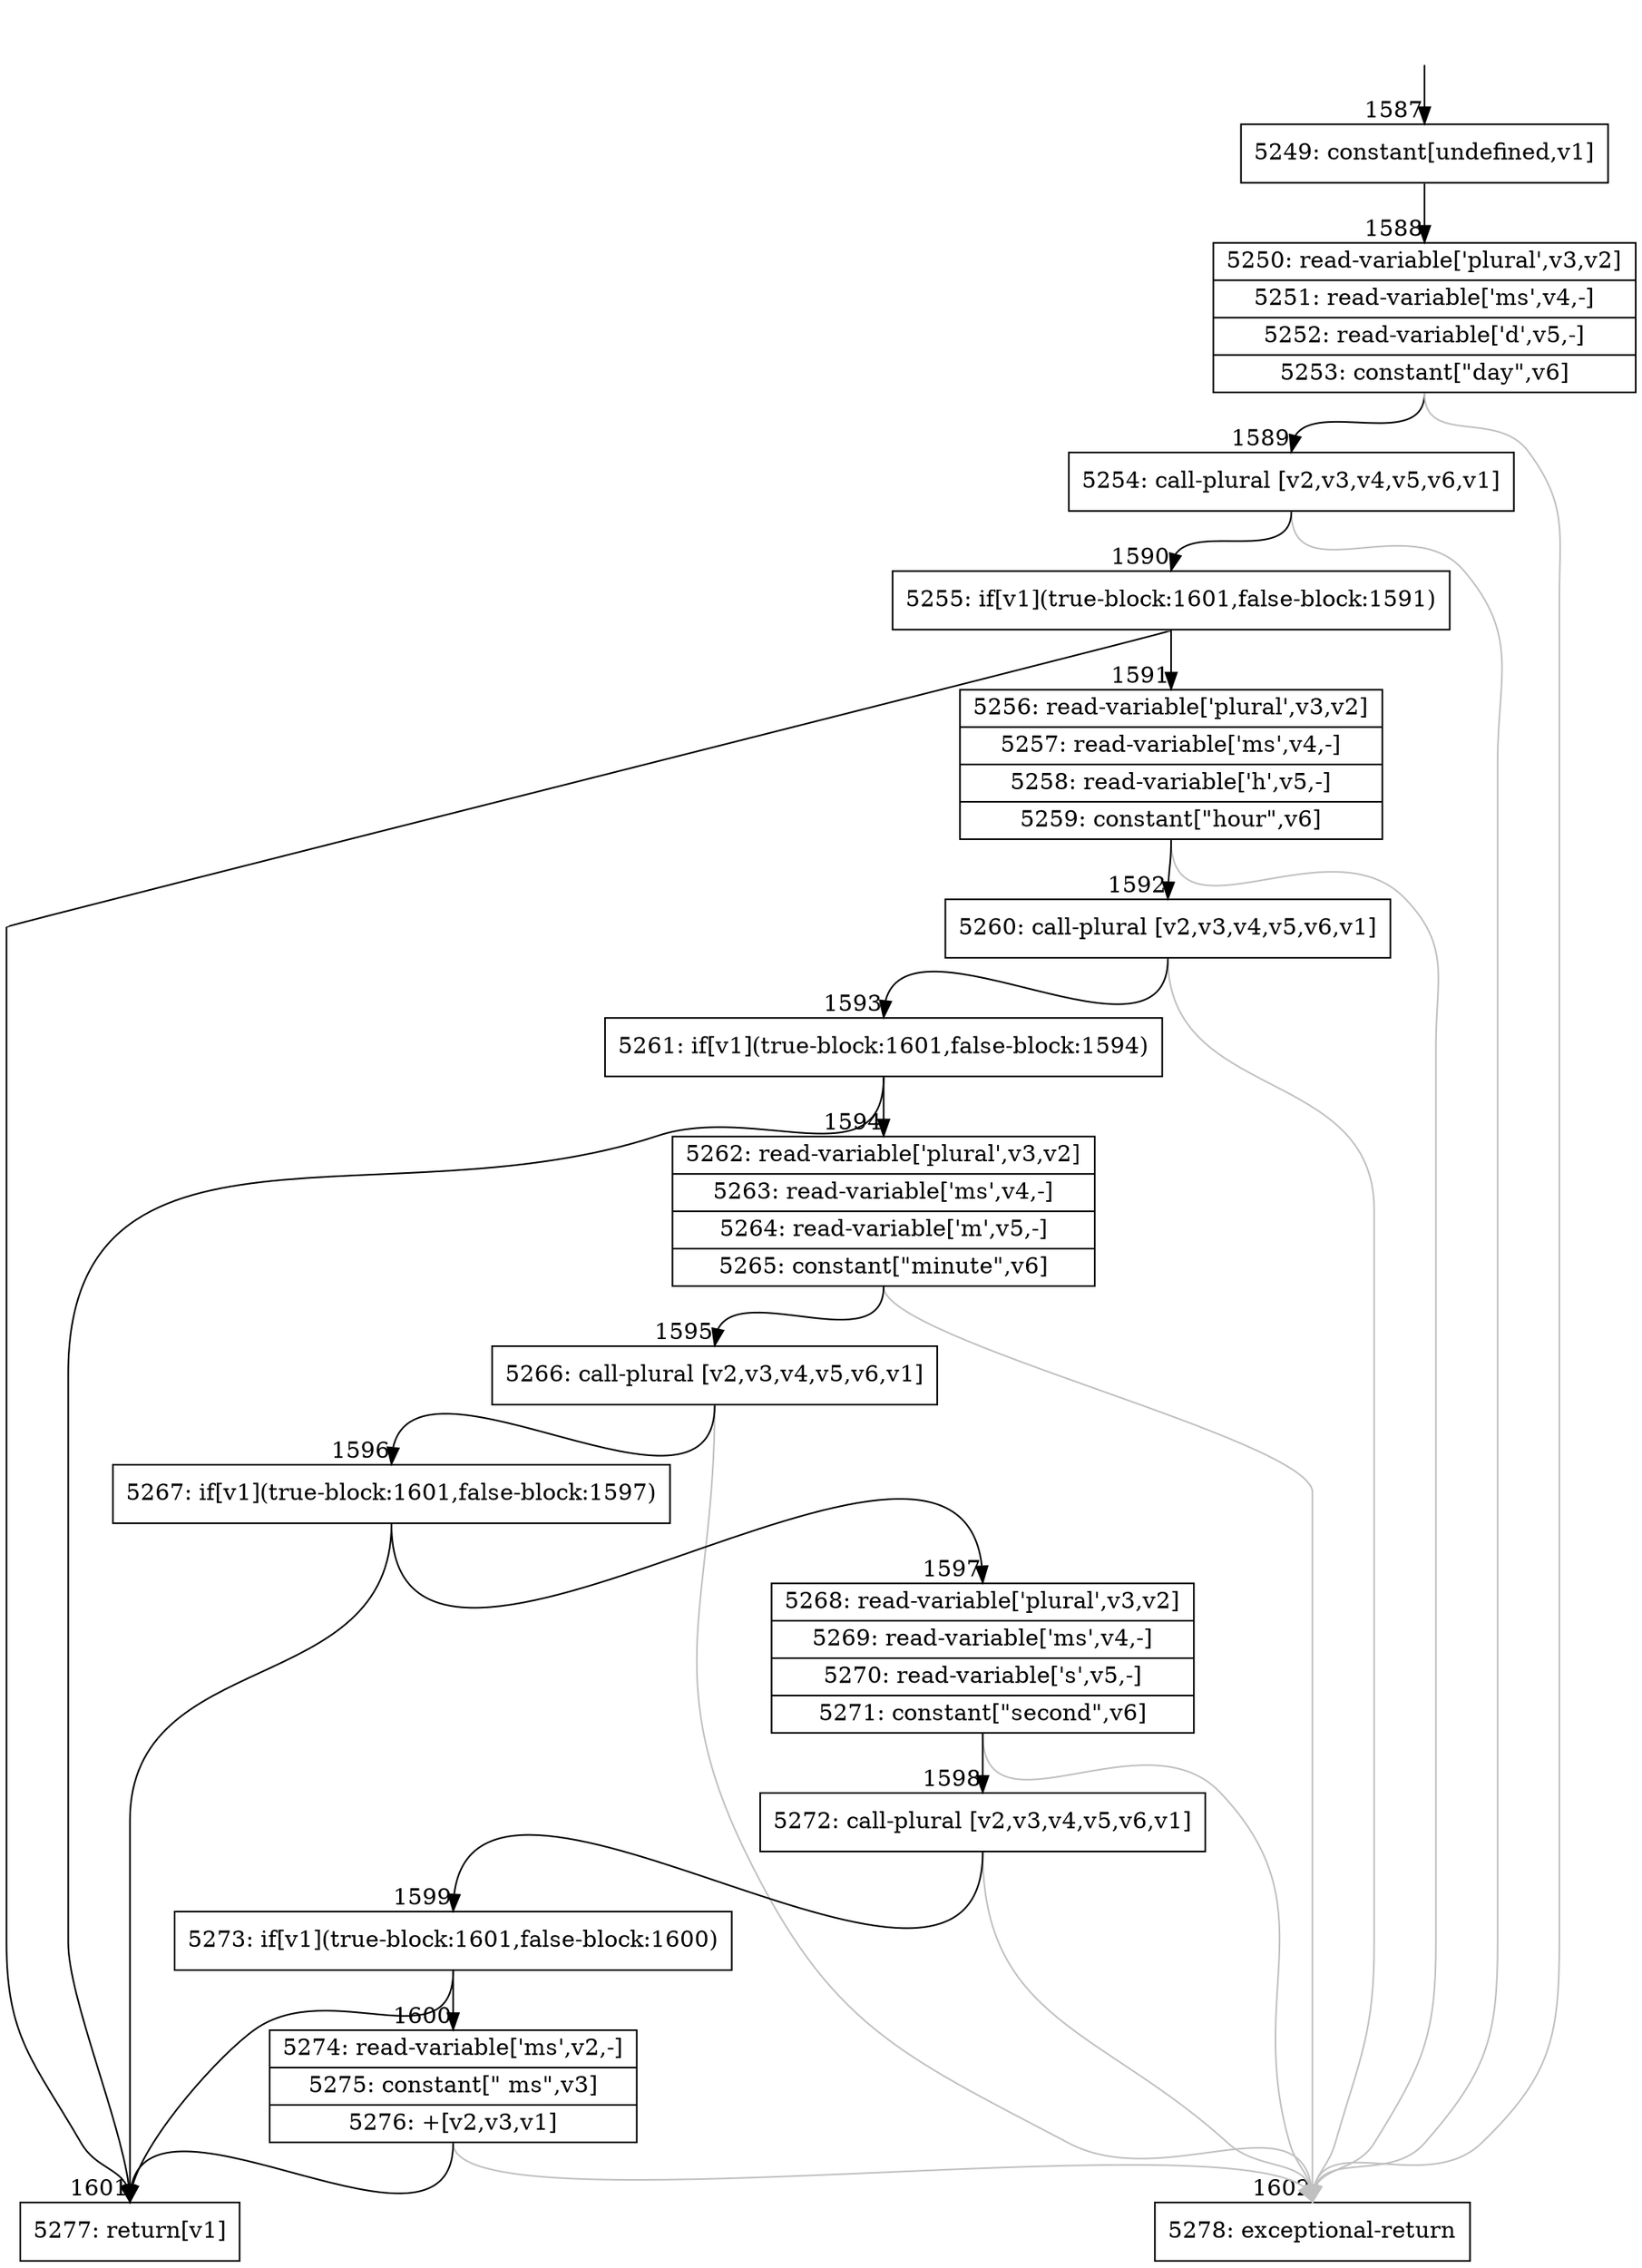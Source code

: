digraph {
rankdir="TD"
BB_entry147[shape=none,label=""];
BB_entry147 -> BB1587 [tailport=s, headport=n, headlabel="    1587"]
BB1587 [shape=record label="{5249: constant[undefined,v1]}" ] 
BB1587 -> BB1588 [tailport=s, headport=n, headlabel="      1588"]
BB1588 [shape=record label="{5250: read-variable['plural',v3,v2]|5251: read-variable['ms',v4,-]|5252: read-variable['d',v5,-]|5253: constant[\"day\",v6]}" ] 
BB1588 -> BB1589 [tailport=s, headport=n, headlabel="      1589"]
BB1588 -> BB1602 [tailport=s, headport=n, color=gray, headlabel="      1602"]
BB1589 [shape=record label="{5254: call-plural [v2,v3,v4,v5,v6,v1]}" ] 
BB1589 -> BB1590 [tailport=s, headport=n, headlabel="      1590"]
BB1589 -> BB1602 [tailport=s, headport=n, color=gray]
BB1590 [shape=record label="{5255: if[v1](true-block:1601,false-block:1591)}" ] 
BB1590 -> BB1601 [tailport=s, headport=n, headlabel="      1601"]
BB1590 -> BB1591 [tailport=s, headport=n, headlabel="      1591"]
BB1591 [shape=record label="{5256: read-variable['plural',v3,v2]|5257: read-variable['ms',v4,-]|5258: read-variable['h',v5,-]|5259: constant[\"hour\",v6]}" ] 
BB1591 -> BB1592 [tailport=s, headport=n, headlabel="      1592"]
BB1591 -> BB1602 [tailport=s, headport=n, color=gray]
BB1592 [shape=record label="{5260: call-plural [v2,v3,v4,v5,v6,v1]}" ] 
BB1592 -> BB1593 [tailport=s, headport=n, headlabel="      1593"]
BB1592 -> BB1602 [tailport=s, headport=n, color=gray]
BB1593 [shape=record label="{5261: if[v1](true-block:1601,false-block:1594)}" ] 
BB1593 -> BB1601 [tailport=s, headport=n]
BB1593 -> BB1594 [tailport=s, headport=n, headlabel="      1594"]
BB1594 [shape=record label="{5262: read-variable['plural',v3,v2]|5263: read-variable['ms',v4,-]|5264: read-variable['m',v5,-]|5265: constant[\"minute\",v6]}" ] 
BB1594 -> BB1595 [tailport=s, headport=n, headlabel="      1595"]
BB1594 -> BB1602 [tailport=s, headport=n, color=gray]
BB1595 [shape=record label="{5266: call-plural [v2,v3,v4,v5,v6,v1]}" ] 
BB1595 -> BB1596 [tailport=s, headport=n, headlabel="      1596"]
BB1595 -> BB1602 [tailport=s, headport=n, color=gray]
BB1596 [shape=record label="{5267: if[v1](true-block:1601,false-block:1597)}" ] 
BB1596 -> BB1601 [tailport=s, headport=n]
BB1596 -> BB1597 [tailport=s, headport=n, headlabel="      1597"]
BB1597 [shape=record label="{5268: read-variable['plural',v3,v2]|5269: read-variable['ms',v4,-]|5270: read-variable['s',v5,-]|5271: constant[\"second\",v6]}" ] 
BB1597 -> BB1598 [tailport=s, headport=n, headlabel="      1598"]
BB1597 -> BB1602 [tailport=s, headport=n, color=gray]
BB1598 [shape=record label="{5272: call-plural [v2,v3,v4,v5,v6,v1]}" ] 
BB1598 -> BB1599 [tailport=s, headport=n, headlabel="      1599"]
BB1598 -> BB1602 [tailport=s, headport=n, color=gray]
BB1599 [shape=record label="{5273: if[v1](true-block:1601,false-block:1600)}" ] 
BB1599 -> BB1601 [tailport=s, headport=n]
BB1599 -> BB1600 [tailport=s, headport=n, headlabel="      1600"]
BB1600 [shape=record label="{5274: read-variable['ms',v2,-]|5275: constant[\" ms\",v3]|5276: +[v2,v3,v1]}" ] 
BB1600 -> BB1601 [tailport=s, headport=n]
BB1600 -> BB1602 [tailport=s, headport=n, color=gray]
BB1601 [shape=record label="{5277: return[v1]}" ] 
BB1602 [shape=record label="{5278: exceptional-return}" ] 
//#$~ 1952
}
